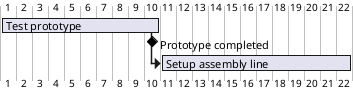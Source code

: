 @startgantt
[Test prototype] lasts 10 days
[Prototype completed] happens at [Test prototype]'s end
[Setup assembly line] lasts 12 days
[Setup assembly line] starts at [Test prototype]'s end
@endgantt